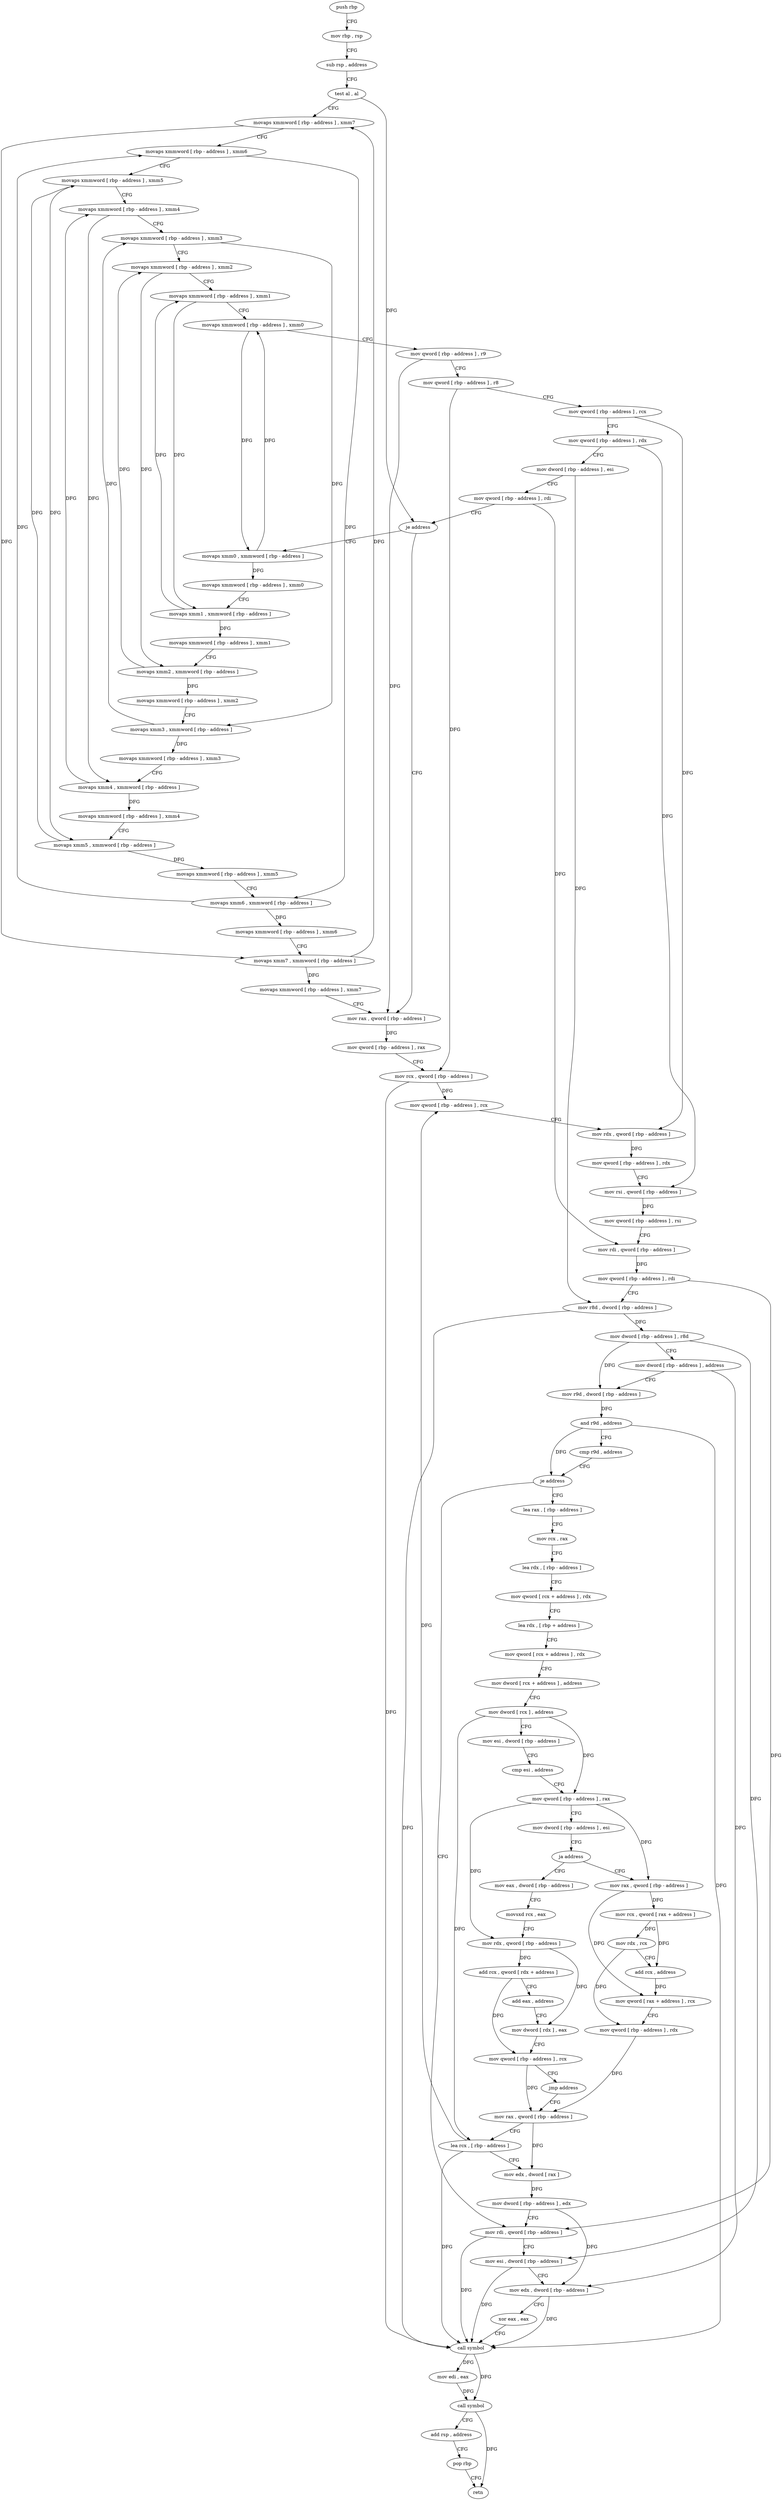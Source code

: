 digraph "func" {
"4281408" [label = "push rbp" ]
"4281409" [label = "mov rbp , rsp" ]
"4281412" [label = "sub rsp , address" ]
"4281419" [label = "test al , al" ]
"4281421" [label = "movaps xmmword [ rbp - address ] , xmm7" ]
"4281428" [label = "movaps xmmword [ rbp - address ] , xmm6" ]
"4281435" [label = "movaps xmmword [ rbp - address ] , xmm5" ]
"4281442" [label = "movaps xmmword [ rbp - address ] , xmm4" ]
"4281449" [label = "movaps xmmword [ rbp - address ] , xmm3" ]
"4281456" [label = "movaps xmmword [ rbp - address ] , xmm2" ]
"4281463" [label = "movaps xmmword [ rbp - address ] , xmm1" ]
"4281470" [label = "movaps xmmword [ rbp - address ] , xmm0" ]
"4281477" [label = "mov qword [ rbp - address ] , r9" ]
"4281484" [label = "mov qword [ rbp - address ] , r8" ]
"4281491" [label = "mov qword [ rbp - address ] , rcx" ]
"4281498" [label = "mov qword [ rbp - address ] , rdx" ]
"4281505" [label = "mov dword [ rbp - address ] , esi" ]
"4281511" [label = "mov qword [ rbp - address ] , rdi" ]
"4281518" [label = "je address" ]
"4281621" [label = "mov rax , qword [ rbp - address ]" ]
"4281524" [label = "movaps xmm0 , xmmword [ rbp - address ]" ]
"4281628" [label = "mov qword [ rbp - address ] , rax" ]
"4281635" [label = "mov rcx , qword [ rbp - address ]" ]
"4281642" [label = "mov qword [ rbp - address ] , rcx" ]
"4281649" [label = "mov rdx , qword [ rbp - address ]" ]
"4281656" [label = "mov qword [ rbp - address ] , rdx" ]
"4281663" [label = "mov rsi , qword [ rbp - address ]" ]
"4281670" [label = "mov qword [ rbp - address ] , rsi" ]
"4281677" [label = "mov rdi , qword [ rbp - address ]" ]
"4281684" [label = "mov qword [ rbp - address ] , rdi" ]
"4281688" [label = "mov r8d , dword [ rbp - address ]" ]
"4281695" [label = "mov dword [ rbp - address ] , r8d" ]
"4281699" [label = "mov dword [ rbp - address ] , address" ]
"4281706" [label = "mov r9d , dword [ rbp - address ]" ]
"4281710" [label = "and r9d , address" ]
"4281714" [label = "cmp r9d , address" ]
"4281718" [label = "je address" ]
"4281873" [label = "mov rdi , qword [ rbp - address ]" ]
"4281724" [label = "lea rax , [ rbp - address ]" ]
"4281531" [label = "movaps xmmword [ rbp - address ] , xmm0" ]
"4281538" [label = "movaps xmm1 , xmmword [ rbp - address ]" ]
"4281545" [label = "movaps xmmword [ rbp - address ] , xmm1" ]
"4281552" [label = "movaps xmm2 , xmmword [ rbp - address ]" ]
"4281559" [label = "movaps xmmword [ rbp - address ] , xmm2" ]
"4281566" [label = "movaps xmm3 , xmmword [ rbp - address ]" ]
"4281573" [label = "movaps xmmword [ rbp - address ] , xmm3" ]
"4281577" [label = "movaps xmm4 , xmmword [ rbp - address ]" ]
"4281584" [label = "movaps xmmword [ rbp - address ] , xmm4" ]
"4281588" [label = "movaps xmm5 , xmmword [ rbp - address ]" ]
"4281595" [label = "movaps xmmword [ rbp - address ] , xmm5" ]
"4281599" [label = "movaps xmm6 , xmmword [ rbp - address ]" ]
"4281606" [label = "movaps xmmword [ rbp - address ] , xmm6" ]
"4281610" [label = "movaps xmm7 , xmmword [ rbp - address ]" ]
"4281617" [label = "movaps xmmword [ rbp - address ] , xmm7" ]
"4281877" [label = "mov esi , dword [ rbp - address ]" ]
"4281880" [label = "mov edx , dword [ rbp - address ]" ]
"4281883" [label = "xor eax , eax" ]
"4281885" [label = "call symbol" ]
"4281890" [label = "mov edi , eax" ]
"4281892" [label = "call symbol" ]
"4281897" [label = "add rsp , address" ]
"4281904" [label = "pop rbp" ]
"4281905" [label = "retn" ]
"4281728" [label = "mov rcx , rax" ]
"4281731" [label = "lea rdx , [ rbp - address ]" ]
"4281738" [label = "mov qword [ rcx + address ] , rdx" ]
"4281742" [label = "lea rdx , [ rbp + address ]" ]
"4281746" [label = "mov qword [ rcx + address ] , rdx" ]
"4281750" [label = "mov dword [ rcx + address ] , address" ]
"4281757" [label = "mov dword [ rcx ] , address" ]
"4281763" [label = "mov esi , dword [ rbp - address ]" ]
"4281766" [label = "cmp esi , address" ]
"4281769" [label = "mov qword [ rbp - address ] , rax" ]
"4281776" [label = "mov dword [ rbp - address ] , esi" ]
"4281782" [label = "ja address" ]
"4281825" [label = "mov rax , qword [ rbp - address ]" ]
"4281788" [label = "mov eax , dword [ rbp - address ]" ]
"4281832" [label = "mov rcx , qword [ rax + address ]" ]
"4281836" [label = "mov rdx , rcx" ]
"4281839" [label = "add rcx , address" ]
"4281846" [label = "mov qword [ rax + address ] , rcx" ]
"4281850" [label = "mov qword [ rbp - address ] , rdx" ]
"4281857" [label = "mov rax , qword [ rbp - address ]" ]
"4281794" [label = "movsxd rcx , eax" ]
"4281797" [label = "mov rdx , qword [ rbp - address ]" ]
"4281804" [label = "add rcx , qword [ rdx + address ]" ]
"4281808" [label = "add eax , address" ]
"4281811" [label = "mov dword [ rdx ] , eax" ]
"4281813" [label = "mov qword [ rbp - address ] , rcx" ]
"4281820" [label = "jmp address" ]
"4281864" [label = "lea rcx , [ rbp - address ]" ]
"4281868" [label = "mov edx , dword [ rax ]" ]
"4281870" [label = "mov dword [ rbp - address ] , edx" ]
"4281408" -> "4281409" [ label = "CFG" ]
"4281409" -> "4281412" [ label = "CFG" ]
"4281412" -> "4281419" [ label = "CFG" ]
"4281419" -> "4281421" [ label = "CFG" ]
"4281419" -> "4281518" [ label = "DFG" ]
"4281421" -> "4281428" [ label = "CFG" ]
"4281421" -> "4281610" [ label = "DFG" ]
"4281428" -> "4281435" [ label = "CFG" ]
"4281428" -> "4281599" [ label = "DFG" ]
"4281435" -> "4281442" [ label = "CFG" ]
"4281435" -> "4281588" [ label = "DFG" ]
"4281442" -> "4281449" [ label = "CFG" ]
"4281442" -> "4281577" [ label = "DFG" ]
"4281449" -> "4281456" [ label = "CFG" ]
"4281449" -> "4281566" [ label = "DFG" ]
"4281456" -> "4281463" [ label = "CFG" ]
"4281456" -> "4281552" [ label = "DFG" ]
"4281463" -> "4281470" [ label = "CFG" ]
"4281463" -> "4281538" [ label = "DFG" ]
"4281470" -> "4281477" [ label = "CFG" ]
"4281470" -> "4281524" [ label = "DFG" ]
"4281477" -> "4281484" [ label = "CFG" ]
"4281477" -> "4281621" [ label = "DFG" ]
"4281484" -> "4281491" [ label = "CFG" ]
"4281484" -> "4281635" [ label = "DFG" ]
"4281491" -> "4281498" [ label = "CFG" ]
"4281491" -> "4281649" [ label = "DFG" ]
"4281498" -> "4281505" [ label = "CFG" ]
"4281498" -> "4281663" [ label = "DFG" ]
"4281505" -> "4281511" [ label = "CFG" ]
"4281505" -> "4281688" [ label = "DFG" ]
"4281511" -> "4281518" [ label = "CFG" ]
"4281511" -> "4281677" [ label = "DFG" ]
"4281518" -> "4281621" [ label = "CFG" ]
"4281518" -> "4281524" [ label = "CFG" ]
"4281621" -> "4281628" [ label = "DFG" ]
"4281524" -> "4281531" [ label = "DFG" ]
"4281524" -> "4281470" [ label = "DFG" ]
"4281628" -> "4281635" [ label = "CFG" ]
"4281635" -> "4281642" [ label = "DFG" ]
"4281635" -> "4281885" [ label = "DFG" ]
"4281642" -> "4281649" [ label = "CFG" ]
"4281649" -> "4281656" [ label = "DFG" ]
"4281656" -> "4281663" [ label = "CFG" ]
"4281663" -> "4281670" [ label = "DFG" ]
"4281670" -> "4281677" [ label = "CFG" ]
"4281677" -> "4281684" [ label = "DFG" ]
"4281684" -> "4281688" [ label = "CFG" ]
"4281684" -> "4281873" [ label = "DFG" ]
"4281688" -> "4281695" [ label = "DFG" ]
"4281688" -> "4281885" [ label = "DFG" ]
"4281695" -> "4281699" [ label = "CFG" ]
"4281695" -> "4281706" [ label = "DFG" ]
"4281695" -> "4281877" [ label = "DFG" ]
"4281699" -> "4281706" [ label = "CFG" ]
"4281699" -> "4281880" [ label = "DFG" ]
"4281706" -> "4281710" [ label = "DFG" ]
"4281710" -> "4281714" [ label = "CFG" ]
"4281710" -> "4281718" [ label = "DFG" ]
"4281710" -> "4281885" [ label = "DFG" ]
"4281714" -> "4281718" [ label = "CFG" ]
"4281718" -> "4281873" [ label = "CFG" ]
"4281718" -> "4281724" [ label = "CFG" ]
"4281873" -> "4281877" [ label = "CFG" ]
"4281873" -> "4281885" [ label = "DFG" ]
"4281724" -> "4281728" [ label = "CFG" ]
"4281531" -> "4281538" [ label = "CFG" ]
"4281538" -> "4281545" [ label = "DFG" ]
"4281538" -> "4281463" [ label = "DFG" ]
"4281545" -> "4281552" [ label = "CFG" ]
"4281552" -> "4281559" [ label = "DFG" ]
"4281552" -> "4281456" [ label = "DFG" ]
"4281559" -> "4281566" [ label = "CFG" ]
"4281566" -> "4281573" [ label = "DFG" ]
"4281566" -> "4281449" [ label = "DFG" ]
"4281573" -> "4281577" [ label = "CFG" ]
"4281577" -> "4281584" [ label = "DFG" ]
"4281577" -> "4281442" [ label = "DFG" ]
"4281584" -> "4281588" [ label = "CFG" ]
"4281588" -> "4281595" [ label = "DFG" ]
"4281588" -> "4281435" [ label = "DFG" ]
"4281595" -> "4281599" [ label = "CFG" ]
"4281599" -> "4281606" [ label = "DFG" ]
"4281599" -> "4281428" [ label = "DFG" ]
"4281606" -> "4281610" [ label = "CFG" ]
"4281610" -> "4281617" [ label = "DFG" ]
"4281610" -> "4281421" [ label = "DFG" ]
"4281617" -> "4281621" [ label = "CFG" ]
"4281877" -> "4281880" [ label = "CFG" ]
"4281877" -> "4281885" [ label = "DFG" ]
"4281880" -> "4281883" [ label = "CFG" ]
"4281880" -> "4281885" [ label = "DFG" ]
"4281883" -> "4281885" [ label = "CFG" ]
"4281885" -> "4281890" [ label = "DFG" ]
"4281885" -> "4281892" [ label = "DFG" ]
"4281890" -> "4281892" [ label = "DFG" ]
"4281892" -> "4281897" [ label = "CFG" ]
"4281892" -> "4281905" [ label = "DFG" ]
"4281897" -> "4281904" [ label = "CFG" ]
"4281904" -> "4281905" [ label = "CFG" ]
"4281728" -> "4281731" [ label = "CFG" ]
"4281731" -> "4281738" [ label = "CFG" ]
"4281738" -> "4281742" [ label = "CFG" ]
"4281742" -> "4281746" [ label = "CFG" ]
"4281746" -> "4281750" [ label = "CFG" ]
"4281750" -> "4281757" [ label = "CFG" ]
"4281757" -> "4281763" [ label = "CFG" ]
"4281757" -> "4281769" [ label = "DFG" ]
"4281757" -> "4281864" [ label = "DFG" ]
"4281763" -> "4281766" [ label = "CFG" ]
"4281766" -> "4281769" [ label = "CFG" ]
"4281769" -> "4281776" [ label = "CFG" ]
"4281769" -> "4281825" [ label = "DFG" ]
"4281769" -> "4281797" [ label = "DFG" ]
"4281776" -> "4281782" [ label = "CFG" ]
"4281782" -> "4281825" [ label = "CFG" ]
"4281782" -> "4281788" [ label = "CFG" ]
"4281825" -> "4281832" [ label = "DFG" ]
"4281825" -> "4281846" [ label = "DFG" ]
"4281788" -> "4281794" [ label = "CFG" ]
"4281832" -> "4281836" [ label = "DFG" ]
"4281832" -> "4281839" [ label = "DFG" ]
"4281836" -> "4281839" [ label = "CFG" ]
"4281836" -> "4281850" [ label = "DFG" ]
"4281839" -> "4281846" [ label = "DFG" ]
"4281846" -> "4281850" [ label = "CFG" ]
"4281850" -> "4281857" [ label = "DFG" ]
"4281857" -> "4281864" [ label = "CFG" ]
"4281857" -> "4281868" [ label = "DFG" ]
"4281794" -> "4281797" [ label = "CFG" ]
"4281797" -> "4281804" [ label = "DFG" ]
"4281797" -> "4281811" [ label = "DFG" ]
"4281804" -> "4281808" [ label = "CFG" ]
"4281804" -> "4281813" [ label = "DFG" ]
"4281808" -> "4281811" [ label = "CFG" ]
"4281811" -> "4281813" [ label = "CFG" ]
"4281813" -> "4281820" [ label = "CFG" ]
"4281813" -> "4281857" [ label = "DFG" ]
"4281820" -> "4281857" [ label = "CFG" ]
"4281864" -> "4281868" [ label = "CFG" ]
"4281864" -> "4281642" [ label = "DFG" ]
"4281864" -> "4281885" [ label = "DFG" ]
"4281868" -> "4281870" [ label = "DFG" ]
"4281870" -> "4281873" [ label = "CFG" ]
"4281870" -> "4281880" [ label = "DFG" ]
}

